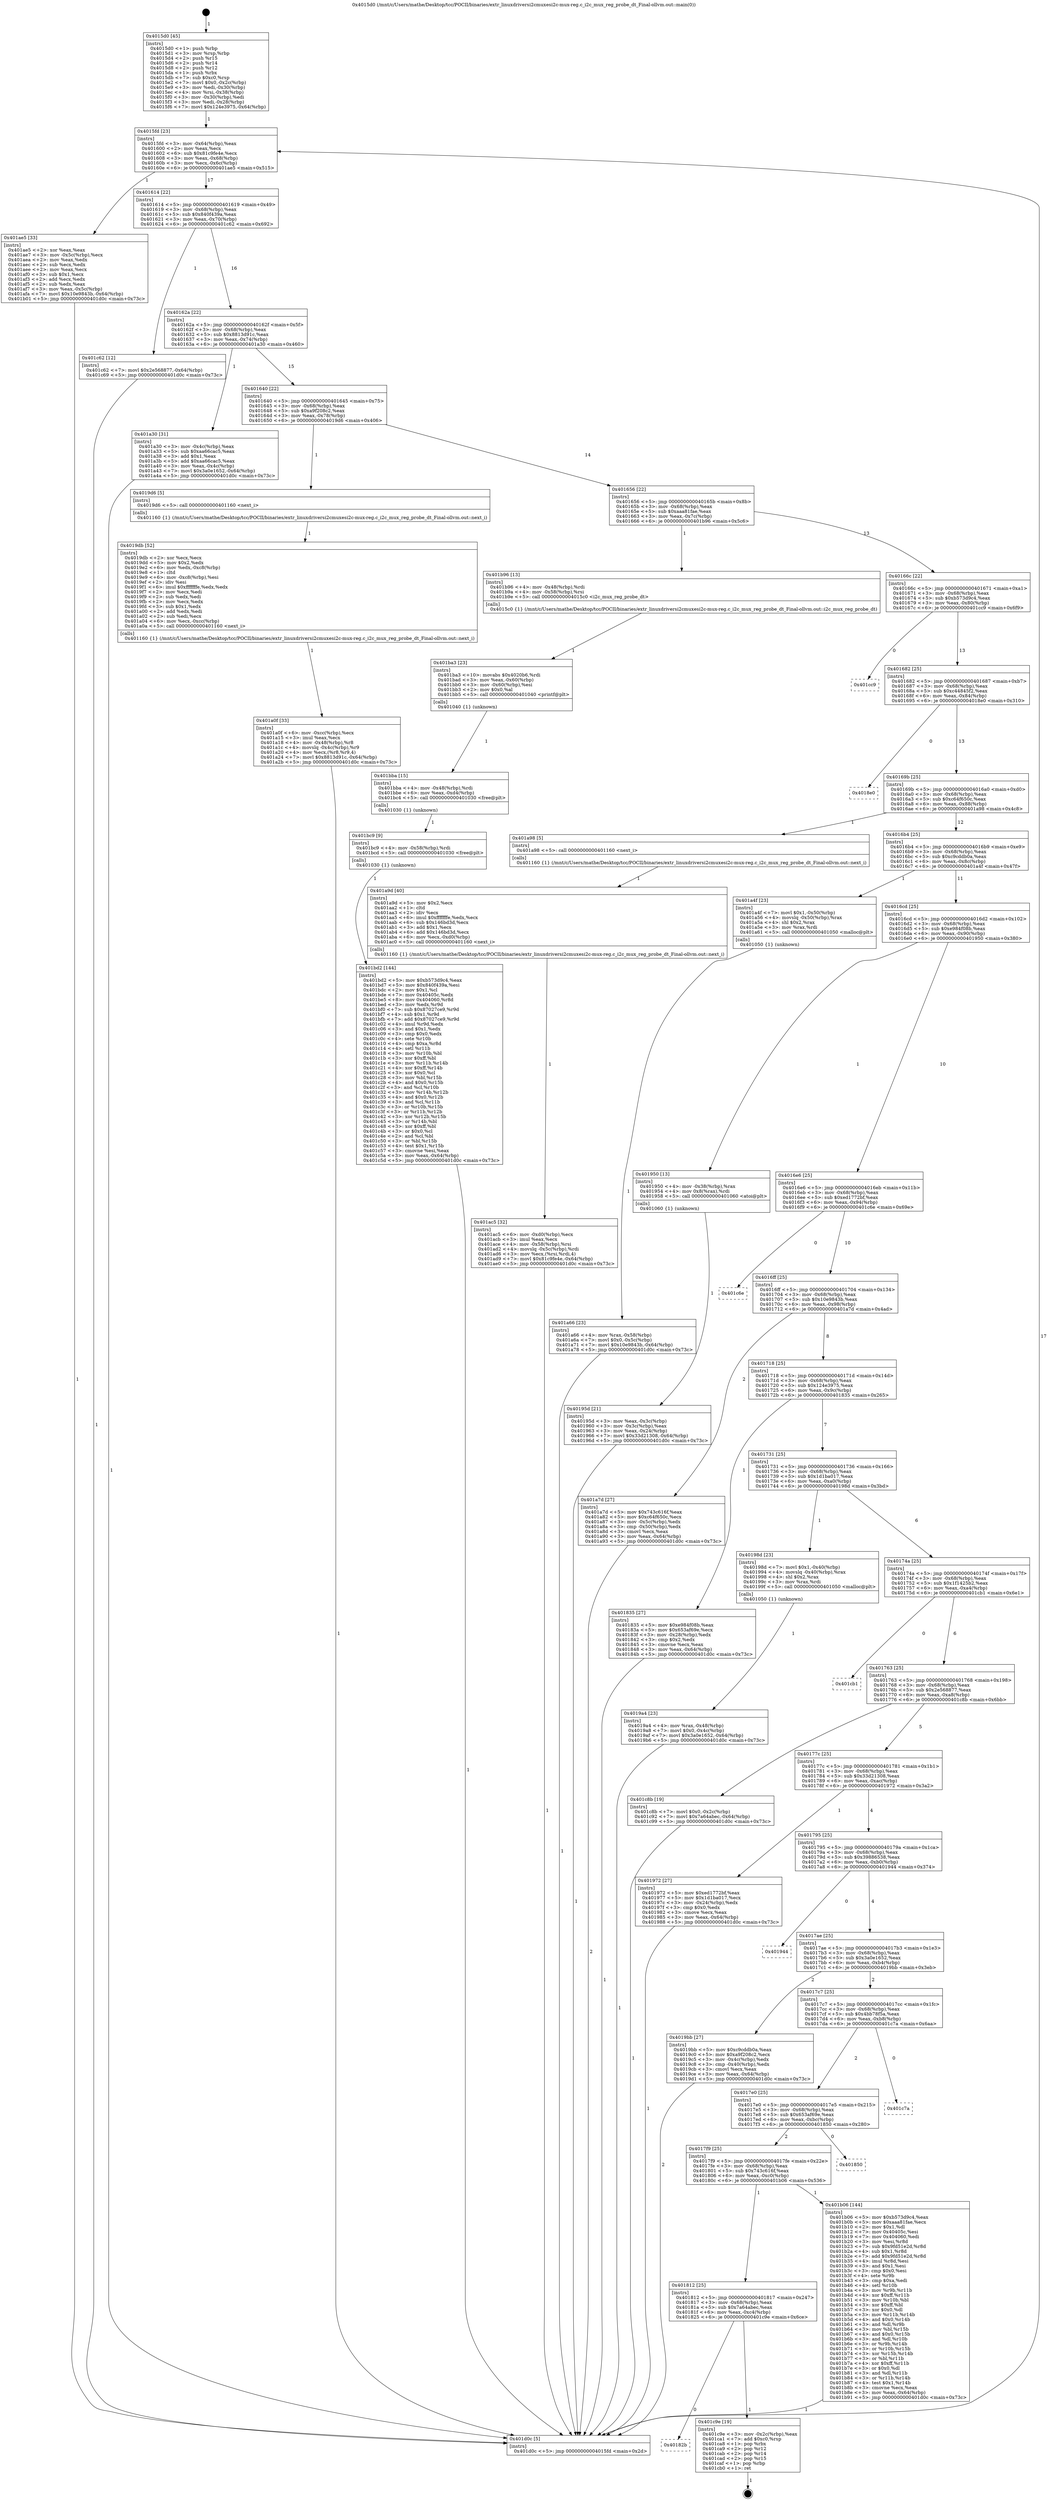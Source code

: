 digraph "0x4015d0" {
  label = "0x4015d0 (/mnt/c/Users/mathe/Desktop/tcc/POCII/binaries/extr_linuxdriversi2cmuxesi2c-mux-reg.c_i2c_mux_reg_probe_dt_Final-ollvm.out::main(0))"
  labelloc = "t"
  node[shape=record]

  Entry [label="",width=0.3,height=0.3,shape=circle,fillcolor=black,style=filled]
  "0x4015fd" [label="{
     0x4015fd [23]\l
     | [instrs]\l
     &nbsp;&nbsp;0x4015fd \<+3\>: mov -0x64(%rbp),%eax\l
     &nbsp;&nbsp;0x401600 \<+2\>: mov %eax,%ecx\l
     &nbsp;&nbsp;0x401602 \<+6\>: sub $0x81c9fe4e,%ecx\l
     &nbsp;&nbsp;0x401608 \<+3\>: mov %eax,-0x68(%rbp)\l
     &nbsp;&nbsp;0x40160b \<+3\>: mov %ecx,-0x6c(%rbp)\l
     &nbsp;&nbsp;0x40160e \<+6\>: je 0000000000401ae5 \<main+0x515\>\l
  }"]
  "0x401ae5" [label="{
     0x401ae5 [33]\l
     | [instrs]\l
     &nbsp;&nbsp;0x401ae5 \<+2\>: xor %eax,%eax\l
     &nbsp;&nbsp;0x401ae7 \<+3\>: mov -0x5c(%rbp),%ecx\l
     &nbsp;&nbsp;0x401aea \<+2\>: mov %eax,%edx\l
     &nbsp;&nbsp;0x401aec \<+2\>: sub %ecx,%edx\l
     &nbsp;&nbsp;0x401aee \<+2\>: mov %eax,%ecx\l
     &nbsp;&nbsp;0x401af0 \<+3\>: sub $0x1,%ecx\l
     &nbsp;&nbsp;0x401af3 \<+2\>: add %ecx,%edx\l
     &nbsp;&nbsp;0x401af5 \<+2\>: sub %edx,%eax\l
     &nbsp;&nbsp;0x401af7 \<+3\>: mov %eax,-0x5c(%rbp)\l
     &nbsp;&nbsp;0x401afa \<+7\>: movl $0x10e9843b,-0x64(%rbp)\l
     &nbsp;&nbsp;0x401b01 \<+5\>: jmp 0000000000401d0c \<main+0x73c\>\l
  }"]
  "0x401614" [label="{
     0x401614 [22]\l
     | [instrs]\l
     &nbsp;&nbsp;0x401614 \<+5\>: jmp 0000000000401619 \<main+0x49\>\l
     &nbsp;&nbsp;0x401619 \<+3\>: mov -0x68(%rbp),%eax\l
     &nbsp;&nbsp;0x40161c \<+5\>: sub $0x840f439a,%eax\l
     &nbsp;&nbsp;0x401621 \<+3\>: mov %eax,-0x70(%rbp)\l
     &nbsp;&nbsp;0x401624 \<+6\>: je 0000000000401c62 \<main+0x692\>\l
  }"]
  Exit [label="",width=0.3,height=0.3,shape=circle,fillcolor=black,style=filled,peripheries=2]
  "0x401c62" [label="{
     0x401c62 [12]\l
     | [instrs]\l
     &nbsp;&nbsp;0x401c62 \<+7\>: movl $0x2e568877,-0x64(%rbp)\l
     &nbsp;&nbsp;0x401c69 \<+5\>: jmp 0000000000401d0c \<main+0x73c\>\l
  }"]
  "0x40162a" [label="{
     0x40162a [22]\l
     | [instrs]\l
     &nbsp;&nbsp;0x40162a \<+5\>: jmp 000000000040162f \<main+0x5f\>\l
     &nbsp;&nbsp;0x40162f \<+3\>: mov -0x68(%rbp),%eax\l
     &nbsp;&nbsp;0x401632 \<+5\>: sub $0x8813d91c,%eax\l
     &nbsp;&nbsp;0x401637 \<+3\>: mov %eax,-0x74(%rbp)\l
     &nbsp;&nbsp;0x40163a \<+6\>: je 0000000000401a30 \<main+0x460\>\l
  }"]
  "0x40182b" [label="{
     0x40182b\l
  }", style=dashed]
  "0x401a30" [label="{
     0x401a30 [31]\l
     | [instrs]\l
     &nbsp;&nbsp;0x401a30 \<+3\>: mov -0x4c(%rbp),%eax\l
     &nbsp;&nbsp;0x401a33 \<+5\>: sub $0xaa66cac5,%eax\l
     &nbsp;&nbsp;0x401a38 \<+3\>: add $0x1,%eax\l
     &nbsp;&nbsp;0x401a3b \<+5\>: add $0xaa66cac5,%eax\l
     &nbsp;&nbsp;0x401a40 \<+3\>: mov %eax,-0x4c(%rbp)\l
     &nbsp;&nbsp;0x401a43 \<+7\>: movl $0x3a0e1652,-0x64(%rbp)\l
     &nbsp;&nbsp;0x401a4a \<+5\>: jmp 0000000000401d0c \<main+0x73c\>\l
  }"]
  "0x401640" [label="{
     0x401640 [22]\l
     | [instrs]\l
     &nbsp;&nbsp;0x401640 \<+5\>: jmp 0000000000401645 \<main+0x75\>\l
     &nbsp;&nbsp;0x401645 \<+3\>: mov -0x68(%rbp),%eax\l
     &nbsp;&nbsp;0x401648 \<+5\>: sub $0xa9f208c2,%eax\l
     &nbsp;&nbsp;0x40164d \<+3\>: mov %eax,-0x78(%rbp)\l
     &nbsp;&nbsp;0x401650 \<+6\>: je 00000000004019d6 \<main+0x406\>\l
  }"]
  "0x401c9e" [label="{
     0x401c9e [19]\l
     | [instrs]\l
     &nbsp;&nbsp;0x401c9e \<+3\>: mov -0x2c(%rbp),%eax\l
     &nbsp;&nbsp;0x401ca1 \<+7\>: add $0xc0,%rsp\l
     &nbsp;&nbsp;0x401ca8 \<+1\>: pop %rbx\l
     &nbsp;&nbsp;0x401ca9 \<+2\>: pop %r12\l
     &nbsp;&nbsp;0x401cab \<+2\>: pop %r14\l
     &nbsp;&nbsp;0x401cad \<+2\>: pop %r15\l
     &nbsp;&nbsp;0x401caf \<+1\>: pop %rbp\l
     &nbsp;&nbsp;0x401cb0 \<+1\>: ret\l
  }"]
  "0x4019d6" [label="{
     0x4019d6 [5]\l
     | [instrs]\l
     &nbsp;&nbsp;0x4019d6 \<+5\>: call 0000000000401160 \<next_i\>\l
     | [calls]\l
     &nbsp;&nbsp;0x401160 \{1\} (/mnt/c/Users/mathe/Desktop/tcc/POCII/binaries/extr_linuxdriversi2cmuxesi2c-mux-reg.c_i2c_mux_reg_probe_dt_Final-ollvm.out::next_i)\l
  }"]
  "0x401656" [label="{
     0x401656 [22]\l
     | [instrs]\l
     &nbsp;&nbsp;0x401656 \<+5\>: jmp 000000000040165b \<main+0x8b\>\l
     &nbsp;&nbsp;0x40165b \<+3\>: mov -0x68(%rbp),%eax\l
     &nbsp;&nbsp;0x40165e \<+5\>: sub $0xaaa81fae,%eax\l
     &nbsp;&nbsp;0x401663 \<+3\>: mov %eax,-0x7c(%rbp)\l
     &nbsp;&nbsp;0x401666 \<+6\>: je 0000000000401b96 \<main+0x5c6\>\l
  }"]
  "0x401bd2" [label="{
     0x401bd2 [144]\l
     | [instrs]\l
     &nbsp;&nbsp;0x401bd2 \<+5\>: mov $0xb573d9c4,%eax\l
     &nbsp;&nbsp;0x401bd7 \<+5\>: mov $0x840f439a,%esi\l
     &nbsp;&nbsp;0x401bdc \<+2\>: mov $0x1,%cl\l
     &nbsp;&nbsp;0x401bde \<+7\>: mov 0x40405c,%edx\l
     &nbsp;&nbsp;0x401be5 \<+8\>: mov 0x404060,%r8d\l
     &nbsp;&nbsp;0x401bed \<+3\>: mov %edx,%r9d\l
     &nbsp;&nbsp;0x401bf0 \<+7\>: sub $0x87027ce9,%r9d\l
     &nbsp;&nbsp;0x401bf7 \<+4\>: sub $0x1,%r9d\l
     &nbsp;&nbsp;0x401bfb \<+7\>: add $0x87027ce9,%r9d\l
     &nbsp;&nbsp;0x401c02 \<+4\>: imul %r9d,%edx\l
     &nbsp;&nbsp;0x401c06 \<+3\>: and $0x1,%edx\l
     &nbsp;&nbsp;0x401c09 \<+3\>: cmp $0x0,%edx\l
     &nbsp;&nbsp;0x401c0c \<+4\>: sete %r10b\l
     &nbsp;&nbsp;0x401c10 \<+4\>: cmp $0xa,%r8d\l
     &nbsp;&nbsp;0x401c14 \<+4\>: setl %r11b\l
     &nbsp;&nbsp;0x401c18 \<+3\>: mov %r10b,%bl\l
     &nbsp;&nbsp;0x401c1b \<+3\>: xor $0xff,%bl\l
     &nbsp;&nbsp;0x401c1e \<+3\>: mov %r11b,%r14b\l
     &nbsp;&nbsp;0x401c21 \<+4\>: xor $0xff,%r14b\l
     &nbsp;&nbsp;0x401c25 \<+3\>: xor $0x0,%cl\l
     &nbsp;&nbsp;0x401c28 \<+3\>: mov %bl,%r15b\l
     &nbsp;&nbsp;0x401c2b \<+4\>: and $0x0,%r15b\l
     &nbsp;&nbsp;0x401c2f \<+3\>: and %cl,%r10b\l
     &nbsp;&nbsp;0x401c32 \<+3\>: mov %r14b,%r12b\l
     &nbsp;&nbsp;0x401c35 \<+4\>: and $0x0,%r12b\l
     &nbsp;&nbsp;0x401c39 \<+3\>: and %cl,%r11b\l
     &nbsp;&nbsp;0x401c3c \<+3\>: or %r10b,%r15b\l
     &nbsp;&nbsp;0x401c3f \<+3\>: or %r11b,%r12b\l
     &nbsp;&nbsp;0x401c42 \<+3\>: xor %r12b,%r15b\l
     &nbsp;&nbsp;0x401c45 \<+3\>: or %r14b,%bl\l
     &nbsp;&nbsp;0x401c48 \<+3\>: xor $0xff,%bl\l
     &nbsp;&nbsp;0x401c4b \<+3\>: or $0x0,%cl\l
     &nbsp;&nbsp;0x401c4e \<+2\>: and %cl,%bl\l
     &nbsp;&nbsp;0x401c50 \<+3\>: or %bl,%r15b\l
     &nbsp;&nbsp;0x401c53 \<+4\>: test $0x1,%r15b\l
     &nbsp;&nbsp;0x401c57 \<+3\>: cmovne %esi,%eax\l
     &nbsp;&nbsp;0x401c5a \<+3\>: mov %eax,-0x64(%rbp)\l
     &nbsp;&nbsp;0x401c5d \<+5\>: jmp 0000000000401d0c \<main+0x73c\>\l
  }"]
  "0x401b96" [label="{
     0x401b96 [13]\l
     | [instrs]\l
     &nbsp;&nbsp;0x401b96 \<+4\>: mov -0x48(%rbp),%rdi\l
     &nbsp;&nbsp;0x401b9a \<+4\>: mov -0x58(%rbp),%rsi\l
     &nbsp;&nbsp;0x401b9e \<+5\>: call 00000000004015c0 \<i2c_mux_reg_probe_dt\>\l
     | [calls]\l
     &nbsp;&nbsp;0x4015c0 \{1\} (/mnt/c/Users/mathe/Desktop/tcc/POCII/binaries/extr_linuxdriversi2cmuxesi2c-mux-reg.c_i2c_mux_reg_probe_dt_Final-ollvm.out::i2c_mux_reg_probe_dt)\l
  }"]
  "0x40166c" [label="{
     0x40166c [22]\l
     | [instrs]\l
     &nbsp;&nbsp;0x40166c \<+5\>: jmp 0000000000401671 \<main+0xa1\>\l
     &nbsp;&nbsp;0x401671 \<+3\>: mov -0x68(%rbp),%eax\l
     &nbsp;&nbsp;0x401674 \<+5\>: sub $0xb573d9c4,%eax\l
     &nbsp;&nbsp;0x401679 \<+3\>: mov %eax,-0x80(%rbp)\l
     &nbsp;&nbsp;0x40167c \<+6\>: je 0000000000401cc9 \<main+0x6f9\>\l
  }"]
  "0x401bc9" [label="{
     0x401bc9 [9]\l
     | [instrs]\l
     &nbsp;&nbsp;0x401bc9 \<+4\>: mov -0x58(%rbp),%rdi\l
     &nbsp;&nbsp;0x401bcd \<+5\>: call 0000000000401030 \<free@plt\>\l
     | [calls]\l
     &nbsp;&nbsp;0x401030 \{1\} (unknown)\l
  }"]
  "0x401cc9" [label="{
     0x401cc9\l
  }", style=dashed]
  "0x401682" [label="{
     0x401682 [25]\l
     | [instrs]\l
     &nbsp;&nbsp;0x401682 \<+5\>: jmp 0000000000401687 \<main+0xb7\>\l
     &nbsp;&nbsp;0x401687 \<+3\>: mov -0x68(%rbp),%eax\l
     &nbsp;&nbsp;0x40168a \<+5\>: sub $0xc44845f2,%eax\l
     &nbsp;&nbsp;0x40168f \<+6\>: mov %eax,-0x84(%rbp)\l
     &nbsp;&nbsp;0x401695 \<+6\>: je 00000000004018e0 \<main+0x310\>\l
  }"]
  "0x401bba" [label="{
     0x401bba [15]\l
     | [instrs]\l
     &nbsp;&nbsp;0x401bba \<+4\>: mov -0x48(%rbp),%rdi\l
     &nbsp;&nbsp;0x401bbe \<+6\>: mov %eax,-0xd4(%rbp)\l
     &nbsp;&nbsp;0x401bc4 \<+5\>: call 0000000000401030 \<free@plt\>\l
     | [calls]\l
     &nbsp;&nbsp;0x401030 \{1\} (unknown)\l
  }"]
  "0x4018e0" [label="{
     0x4018e0\l
  }", style=dashed]
  "0x40169b" [label="{
     0x40169b [25]\l
     | [instrs]\l
     &nbsp;&nbsp;0x40169b \<+5\>: jmp 00000000004016a0 \<main+0xd0\>\l
     &nbsp;&nbsp;0x4016a0 \<+3\>: mov -0x68(%rbp),%eax\l
     &nbsp;&nbsp;0x4016a3 \<+5\>: sub $0xc64f650c,%eax\l
     &nbsp;&nbsp;0x4016a8 \<+6\>: mov %eax,-0x88(%rbp)\l
     &nbsp;&nbsp;0x4016ae \<+6\>: je 0000000000401a98 \<main+0x4c8\>\l
  }"]
  "0x401ba3" [label="{
     0x401ba3 [23]\l
     | [instrs]\l
     &nbsp;&nbsp;0x401ba3 \<+10\>: movabs $0x4020b6,%rdi\l
     &nbsp;&nbsp;0x401bad \<+3\>: mov %eax,-0x60(%rbp)\l
     &nbsp;&nbsp;0x401bb0 \<+3\>: mov -0x60(%rbp),%esi\l
     &nbsp;&nbsp;0x401bb3 \<+2\>: mov $0x0,%al\l
     &nbsp;&nbsp;0x401bb5 \<+5\>: call 0000000000401040 \<printf@plt\>\l
     | [calls]\l
     &nbsp;&nbsp;0x401040 \{1\} (unknown)\l
  }"]
  "0x401a98" [label="{
     0x401a98 [5]\l
     | [instrs]\l
     &nbsp;&nbsp;0x401a98 \<+5\>: call 0000000000401160 \<next_i\>\l
     | [calls]\l
     &nbsp;&nbsp;0x401160 \{1\} (/mnt/c/Users/mathe/Desktop/tcc/POCII/binaries/extr_linuxdriversi2cmuxesi2c-mux-reg.c_i2c_mux_reg_probe_dt_Final-ollvm.out::next_i)\l
  }"]
  "0x4016b4" [label="{
     0x4016b4 [25]\l
     | [instrs]\l
     &nbsp;&nbsp;0x4016b4 \<+5\>: jmp 00000000004016b9 \<main+0xe9\>\l
     &nbsp;&nbsp;0x4016b9 \<+3\>: mov -0x68(%rbp),%eax\l
     &nbsp;&nbsp;0x4016bc \<+5\>: sub $0xc9cddb0a,%eax\l
     &nbsp;&nbsp;0x4016c1 \<+6\>: mov %eax,-0x8c(%rbp)\l
     &nbsp;&nbsp;0x4016c7 \<+6\>: je 0000000000401a4f \<main+0x47f\>\l
  }"]
  "0x401812" [label="{
     0x401812 [25]\l
     | [instrs]\l
     &nbsp;&nbsp;0x401812 \<+5\>: jmp 0000000000401817 \<main+0x247\>\l
     &nbsp;&nbsp;0x401817 \<+3\>: mov -0x68(%rbp),%eax\l
     &nbsp;&nbsp;0x40181a \<+5\>: sub $0x7a64abec,%eax\l
     &nbsp;&nbsp;0x40181f \<+6\>: mov %eax,-0xc4(%rbp)\l
     &nbsp;&nbsp;0x401825 \<+6\>: je 0000000000401c9e \<main+0x6ce\>\l
  }"]
  "0x401a4f" [label="{
     0x401a4f [23]\l
     | [instrs]\l
     &nbsp;&nbsp;0x401a4f \<+7\>: movl $0x1,-0x50(%rbp)\l
     &nbsp;&nbsp;0x401a56 \<+4\>: movslq -0x50(%rbp),%rax\l
     &nbsp;&nbsp;0x401a5a \<+4\>: shl $0x2,%rax\l
     &nbsp;&nbsp;0x401a5e \<+3\>: mov %rax,%rdi\l
     &nbsp;&nbsp;0x401a61 \<+5\>: call 0000000000401050 \<malloc@plt\>\l
     | [calls]\l
     &nbsp;&nbsp;0x401050 \{1\} (unknown)\l
  }"]
  "0x4016cd" [label="{
     0x4016cd [25]\l
     | [instrs]\l
     &nbsp;&nbsp;0x4016cd \<+5\>: jmp 00000000004016d2 \<main+0x102\>\l
     &nbsp;&nbsp;0x4016d2 \<+3\>: mov -0x68(%rbp),%eax\l
     &nbsp;&nbsp;0x4016d5 \<+5\>: sub $0xe984f08b,%eax\l
     &nbsp;&nbsp;0x4016da \<+6\>: mov %eax,-0x90(%rbp)\l
     &nbsp;&nbsp;0x4016e0 \<+6\>: je 0000000000401950 \<main+0x380\>\l
  }"]
  "0x401b06" [label="{
     0x401b06 [144]\l
     | [instrs]\l
     &nbsp;&nbsp;0x401b06 \<+5\>: mov $0xb573d9c4,%eax\l
     &nbsp;&nbsp;0x401b0b \<+5\>: mov $0xaaa81fae,%ecx\l
     &nbsp;&nbsp;0x401b10 \<+2\>: mov $0x1,%dl\l
     &nbsp;&nbsp;0x401b12 \<+7\>: mov 0x40405c,%esi\l
     &nbsp;&nbsp;0x401b19 \<+7\>: mov 0x404060,%edi\l
     &nbsp;&nbsp;0x401b20 \<+3\>: mov %esi,%r8d\l
     &nbsp;&nbsp;0x401b23 \<+7\>: sub $0x9fd51e2d,%r8d\l
     &nbsp;&nbsp;0x401b2a \<+4\>: sub $0x1,%r8d\l
     &nbsp;&nbsp;0x401b2e \<+7\>: add $0x9fd51e2d,%r8d\l
     &nbsp;&nbsp;0x401b35 \<+4\>: imul %r8d,%esi\l
     &nbsp;&nbsp;0x401b39 \<+3\>: and $0x1,%esi\l
     &nbsp;&nbsp;0x401b3c \<+3\>: cmp $0x0,%esi\l
     &nbsp;&nbsp;0x401b3f \<+4\>: sete %r9b\l
     &nbsp;&nbsp;0x401b43 \<+3\>: cmp $0xa,%edi\l
     &nbsp;&nbsp;0x401b46 \<+4\>: setl %r10b\l
     &nbsp;&nbsp;0x401b4a \<+3\>: mov %r9b,%r11b\l
     &nbsp;&nbsp;0x401b4d \<+4\>: xor $0xff,%r11b\l
     &nbsp;&nbsp;0x401b51 \<+3\>: mov %r10b,%bl\l
     &nbsp;&nbsp;0x401b54 \<+3\>: xor $0xff,%bl\l
     &nbsp;&nbsp;0x401b57 \<+3\>: xor $0x0,%dl\l
     &nbsp;&nbsp;0x401b5a \<+3\>: mov %r11b,%r14b\l
     &nbsp;&nbsp;0x401b5d \<+4\>: and $0x0,%r14b\l
     &nbsp;&nbsp;0x401b61 \<+3\>: and %dl,%r9b\l
     &nbsp;&nbsp;0x401b64 \<+3\>: mov %bl,%r15b\l
     &nbsp;&nbsp;0x401b67 \<+4\>: and $0x0,%r15b\l
     &nbsp;&nbsp;0x401b6b \<+3\>: and %dl,%r10b\l
     &nbsp;&nbsp;0x401b6e \<+3\>: or %r9b,%r14b\l
     &nbsp;&nbsp;0x401b71 \<+3\>: or %r10b,%r15b\l
     &nbsp;&nbsp;0x401b74 \<+3\>: xor %r15b,%r14b\l
     &nbsp;&nbsp;0x401b77 \<+3\>: or %bl,%r11b\l
     &nbsp;&nbsp;0x401b7a \<+4\>: xor $0xff,%r11b\l
     &nbsp;&nbsp;0x401b7e \<+3\>: or $0x0,%dl\l
     &nbsp;&nbsp;0x401b81 \<+3\>: and %dl,%r11b\l
     &nbsp;&nbsp;0x401b84 \<+3\>: or %r11b,%r14b\l
     &nbsp;&nbsp;0x401b87 \<+4\>: test $0x1,%r14b\l
     &nbsp;&nbsp;0x401b8b \<+3\>: cmovne %ecx,%eax\l
     &nbsp;&nbsp;0x401b8e \<+3\>: mov %eax,-0x64(%rbp)\l
     &nbsp;&nbsp;0x401b91 \<+5\>: jmp 0000000000401d0c \<main+0x73c\>\l
  }"]
  "0x401950" [label="{
     0x401950 [13]\l
     | [instrs]\l
     &nbsp;&nbsp;0x401950 \<+4\>: mov -0x38(%rbp),%rax\l
     &nbsp;&nbsp;0x401954 \<+4\>: mov 0x8(%rax),%rdi\l
     &nbsp;&nbsp;0x401958 \<+5\>: call 0000000000401060 \<atoi@plt\>\l
     | [calls]\l
     &nbsp;&nbsp;0x401060 \{1\} (unknown)\l
  }"]
  "0x4016e6" [label="{
     0x4016e6 [25]\l
     | [instrs]\l
     &nbsp;&nbsp;0x4016e6 \<+5\>: jmp 00000000004016eb \<main+0x11b\>\l
     &nbsp;&nbsp;0x4016eb \<+3\>: mov -0x68(%rbp),%eax\l
     &nbsp;&nbsp;0x4016ee \<+5\>: sub $0xed1772bf,%eax\l
     &nbsp;&nbsp;0x4016f3 \<+6\>: mov %eax,-0x94(%rbp)\l
     &nbsp;&nbsp;0x4016f9 \<+6\>: je 0000000000401c6e \<main+0x69e\>\l
  }"]
  "0x4017f9" [label="{
     0x4017f9 [25]\l
     | [instrs]\l
     &nbsp;&nbsp;0x4017f9 \<+5\>: jmp 00000000004017fe \<main+0x22e\>\l
     &nbsp;&nbsp;0x4017fe \<+3\>: mov -0x68(%rbp),%eax\l
     &nbsp;&nbsp;0x401801 \<+5\>: sub $0x743c616f,%eax\l
     &nbsp;&nbsp;0x401806 \<+6\>: mov %eax,-0xc0(%rbp)\l
     &nbsp;&nbsp;0x40180c \<+6\>: je 0000000000401b06 \<main+0x536\>\l
  }"]
  "0x401c6e" [label="{
     0x401c6e\l
  }", style=dashed]
  "0x4016ff" [label="{
     0x4016ff [25]\l
     | [instrs]\l
     &nbsp;&nbsp;0x4016ff \<+5\>: jmp 0000000000401704 \<main+0x134\>\l
     &nbsp;&nbsp;0x401704 \<+3\>: mov -0x68(%rbp),%eax\l
     &nbsp;&nbsp;0x401707 \<+5\>: sub $0x10e9843b,%eax\l
     &nbsp;&nbsp;0x40170c \<+6\>: mov %eax,-0x98(%rbp)\l
     &nbsp;&nbsp;0x401712 \<+6\>: je 0000000000401a7d \<main+0x4ad\>\l
  }"]
  "0x401850" [label="{
     0x401850\l
  }", style=dashed]
  "0x401a7d" [label="{
     0x401a7d [27]\l
     | [instrs]\l
     &nbsp;&nbsp;0x401a7d \<+5\>: mov $0x743c616f,%eax\l
     &nbsp;&nbsp;0x401a82 \<+5\>: mov $0xc64f650c,%ecx\l
     &nbsp;&nbsp;0x401a87 \<+3\>: mov -0x5c(%rbp),%edx\l
     &nbsp;&nbsp;0x401a8a \<+3\>: cmp -0x50(%rbp),%edx\l
     &nbsp;&nbsp;0x401a8d \<+3\>: cmovl %ecx,%eax\l
     &nbsp;&nbsp;0x401a90 \<+3\>: mov %eax,-0x64(%rbp)\l
     &nbsp;&nbsp;0x401a93 \<+5\>: jmp 0000000000401d0c \<main+0x73c\>\l
  }"]
  "0x401718" [label="{
     0x401718 [25]\l
     | [instrs]\l
     &nbsp;&nbsp;0x401718 \<+5\>: jmp 000000000040171d \<main+0x14d\>\l
     &nbsp;&nbsp;0x40171d \<+3\>: mov -0x68(%rbp),%eax\l
     &nbsp;&nbsp;0x401720 \<+5\>: sub $0x124e3975,%eax\l
     &nbsp;&nbsp;0x401725 \<+6\>: mov %eax,-0x9c(%rbp)\l
     &nbsp;&nbsp;0x40172b \<+6\>: je 0000000000401835 \<main+0x265\>\l
  }"]
  "0x4017e0" [label="{
     0x4017e0 [25]\l
     | [instrs]\l
     &nbsp;&nbsp;0x4017e0 \<+5\>: jmp 00000000004017e5 \<main+0x215\>\l
     &nbsp;&nbsp;0x4017e5 \<+3\>: mov -0x68(%rbp),%eax\l
     &nbsp;&nbsp;0x4017e8 \<+5\>: sub $0x653af69e,%eax\l
     &nbsp;&nbsp;0x4017ed \<+6\>: mov %eax,-0xbc(%rbp)\l
     &nbsp;&nbsp;0x4017f3 \<+6\>: je 0000000000401850 \<main+0x280\>\l
  }"]
  "0x401835" [label="{
     0x401835 [27]\l
     | [instrs]\l
     &nbsp;&nbsp;0x401835 \<+5\>: mov $0xe984f08b,%eax\l
     &nbsp;&nbsp;0x40183a \<+5\>: mov $0x653af69e,%ecx\l
     &nbsp;&nbsp;0x40183f \<+3\>: mov -0x28(%rbp),%edx\l
     &nbsp;&nbsp;0x401842 \<+3\>: cmp $0x2,%edx\l
     &nbsp;&nbsp;0x401845 \<+3\>: cmovne %ecx,%eax\l
     &nbsp;&nbsp;0x401848 \<+3\>: mov %eax,-0x64(%rbp)\l
     &nbsp;&nbsp;0x40184b \<+5\>: jmp 0000000000401d0c \<main+0x73c\>\l
  }"]
  "0x401731" [label="{
     0x401731 [25]\l
     | [instrs]\l
     &nbsp;&nbsp;0x401731 \<+5\>: jmp 0000000000401736 \<main+0x166\>\l
     &nbsp;&nbsp;0x401736 \<+3\>: mov -0x68(%rbp),%eax\l
     &nbsp;&nbsp;0x401739 \<+5\>: sub $0x1d1ba017,%eax\l
     &nbsp;&nbsp;0x40173e \<+6\>: mov %eax,-0xa0(%rbp)\l
     &nbsp;&nbsp;0x401744 \<+6\>: je 000000000040198d \<main+0x3bd\>\l
  }"]
  "0x401d0c" [label="{
     0x401d0c [5]\l
     | [instrs]\l
     &nbsp;&nbsp;0x401d0c \<+5\>: jmp 00000000004015fd \<main+0x2d\>\l
  }"]
  "0x4015d0" [label="{
     0x4015d0 [45]\l
     | [instrs]\l
     &nbsp;&nbsp;0x4015d0 \<+1\>: push %rbp\l
     &nbsp;&nbsp;0x4015d1 \<+3\>: mov %rsp,%rbp\l
     &nbsp;&nbsp;0x4015d4 \<+2\>: push %r15\l
     &nbsp;&nbsp;0x4015d6 \<+2\>: push %r14\l
     &nbsp;&nbsp;0x4015d8 \<+2\>: push %r12\l
     &nbsp;&nbsp;0x4015da \<+1\>: push %rbx\l
     &nbsp;&nbsp;0x4015db \<+7\>: sub $0xc0,%rsp\l
     &nbsp;&nbsp;0x4015e2 \<+7\>: movl $0x0,-0x2c(%rbp)\l
     &nbsp;&nbsp;0x4015e9 \<+3\>: mov %edi,-0x30(%rbp)\l
     &nbsp;&nbsp;0x4015ec \<+4\>: mov %rsi,-0x38(%rbp)\l
     &nbsp;&nbsp;0x4015f0 \<+3\>: mov -0x30(%rbp),%edi\l
     &nbsp;&nbsp;0x4015f3 \<+3\>: mov %edi,-0x28(%rbp)\l
     &nbsp;&nbsp;0x4015f6 \<+7\>: movl $0x124e3975,-0x64(%rbp)\l
  }"]
  "0x40195d" [label="{
     0x40195d [21]\l
     | [instrs]\l
     &nbsp;&nbsp;0x40195d \<+3\>: mov %eax,-0x3c(%rbp)\l
     &nbsp;&nbsp;0x401960 \<+3\>: mov -0x3c(%rbp),%eax\l
     &nbsp;&nbsp;0x401963 \<+3\>: mov %eax,-0x24(%rbp)\l
     &nbsp;&nbsp;0x401966 \<+7\>: movl $0x33d21308,-0x64(%rbp)\l
     &nbsp;&nbsp;0x40196d \<+5\>: jmp 0000000000401d0c \<main+0x73c\>\l
  }"]
  "0x401c7a" [label="{
     0x401c7a\l
  }", style=dashed]
  "0x40198d" [label="{
     0x40198d [23]\l
     | [instrs]\l
     &nbsp;&nbsp;0x40198d \<+7\>: movl $0x1,-0x40(%rbp)\l
     &nbsp;&nbsp;0x401994 \<+4\>: movslq -0x40(%rbp),%rax\l
     &nbsp;&nbsp;0x401998 \<+4\>: shl $0x2,%rax\l
     &nbsp;&nbsp;0x40199c \<+3\>: mov %rax,%rdi\l
     &nbsp;&nbsp;0x40199f \<+5\>: call 0000000000401050 \<malloc@plt\>\l
     | [calls]\l
     &nbsp;&nbsp;0x401050 \{1\} (unknown)\l
  }"]
  "0x40174a" [label="{
     0x40174a [25]\l
     | [instrs]\l
     &nbsp;&nbsp;0x40174a \<+5\>: jmp 000000000040174f \<main+0x17f\>\l
     &nbsp;&nbsp;0x40174f \<+3\>: mov -0x68(%rbp),%eax\l
     &nbsp;&nbsp;0x401752 \<+5\>: sub $0x1f1425b2,%eax\l
     &nbsp;&nbsp;0x401757 \<+6\>: mov %eax,-0xa4(%rbp)\l
     &nbsp;&nbsp;0x40175d \<+6\>: je 0000000000401cb1 \<main+0x6e1\>\l
  }"]
  "0x401ac5" [label="{
     0x401ac5 [32]\l
     | [instrs]\l
     &nbsp;&nbsp;0x401ac5 \<+6\>: mov -0xd0(%rbp),%ecx\l
     &nbsp;&nbsp;0x401acb \<+3\>: imul %eax,%ecx\l
     &nbsp;&nbsp;0x401ace \<+4\>: mov -0x58(%rbp),%rsi\l
     &nbsp;&nbsp;0x401ad2 \<+4\>: movslq -0x5c(%rbp),%rdi\l
     &nbsp;&nbsp;0x401ad6 \<+3\>: mov %ecx,(%rsi,%rdi,4)\l
     &nbsp;&nbsp;0x401ad9 \<+7\>: movl $0x81c9fe4e,-0x64(%rbp)\l
     &nbsp;&nbsp;0x401ae0 \<+5\>: jmp 0000000000401d0c \<main+0x73c\>\l
  }"]
  "0x401cb1" [label="{
     0x401cb1\l
  }", style=dashed]
  "0x401763" [label="{
     0x401763 [25]\l
     | [instrs]\l
     &nbsp;&nbsp;0x401763 \<+5\>: jmp 0000000000401768 \<main+0x198\>\l
     &nbsp;&nbsp;0x401768 \<+3\>: mov -0x68(%rbp),%eax\l
     &nbsp;&nbsp;0x40176b \<+5\>: sub $0x2e568877,%eax\l
     &nbsp;&nbsp;0x401770 \<+6\>: mov %eax,-0xa8(%rbp)\l
     &nbsp;&nbsp;0x401776 \<+6\>: je 0000000000401c8b \<main+0x6bb\>\l
  }"]
  "0x401a9d" [label="{
     0x401a9d [40]\l
     | [instrs]\l
     &nbsp;&nbsp;0x401a9d \<+5\>: mov $0x2,%ecx\l
     &nbsp;&nbsp;0x401aa2 \<+1\>: cltd\l
     &nbsp;&nbsp;0x401aa3 \<+2\>: idiv %ecx\l
     &nbsp;&nbsp;0x401aa5 \<+6\>: imul $0xfffffffe,%edx,%ecx\l
     &nbsp;&nbsp;0x401aab \<+6\>: sub $0x146bd3d,%ecx\l
     &nbsp;&nbsp;0x401ab1 \<+3\>: add $0x1,%ecx\l
     &nbsp;&nbsp;0x401ab4 \<+6\>: add $0x146bd3d,%ecx\l
     &nbsp;&nbsp;0x401aba \<+6\>: mov %ecx,-0xd0(%rbp)\l
     &nbsp;&nbsp;0x401ac0 \<+5\>: call 0000000000401160 \<next_i\>\l
     | [calls]\l
     &nbsp;&nbsp;0x401160 \{1\} (/mnt/c/Users/mathe/Desktop/tcc/POCII/binaries/extr_linuxdriversi2cmuxesi2c-mux-reg.c_i2c_mux_reg_probe_dt_Final-ollvm.out::next_i)\l
  }"]
  "0x401c8b" [label="{
     0x401c8b [19]\l
     | [instrs]\l
     &nbsp;&nbsp;0x401c8b \<+7\>: movl $0x0,-0x2c(%rbp)\l
     &nbsp;&nbsp;0x401c92 \<+7\>: movl $0x7a64abec,-0x64(%rbp)\l
     &nbsp;&nbsp;0x401c99 \<+5\>: jmp 0000000000401d0c \<main+0x73c\>\l
  }"]
  "0x40177c" [label="{
     0x40177c [25]\l
     | [instrs]\l
     &nbsp;&nbsp;0x40177c \<+5\>: jmp 0000000000401781 \<main+0x1b1\>\l
     &nbsp;&nbsp;0x401781 \<+3\>: mov -0x68(%rbp),%eax\l
     &nbsp;&nbsp;0x401784 \<+5\>: sub $0x33d21308,%eax\l
     &nbsp;&nbsp;0x401789 \<+6\>: mov %eax,-0xac(%rbp)\l
     &nbsp;&nbsp;0x40178f \<+6\>: je 0000000000401972 \<main+0x3a2\>\l
  }"]
  "0x401a66" [label="{
     0x401a66 [23]\l
     | [instrs]\l
     &nbsp;&nbsp;0x401a66 \<+4\>: mov %rax,-0x58(%rbp)\l
     &nbsp;&nbsp;0x401a6a \<+7\>: movl $0x0,-0x5c(%rbp)\l
     &nbsp;&nbsp;0x401a71 \<+7\>: movl $0x10e9843b,-0x64(%rbp)\l
     &nbsp;&nbsp;0x401a78 \<+5\>: jmp 0000000000401d0c \<main+0x73c\>\l
  }"]
  "0x401972" [label="{
     0x401972 [27]\l
     | [instrs]\l
     &nbsp;&nbsp;0x401972 \<+5\>: mov $0xed1772bf,%eax\l
     &nbsp;&nbsp;0x401977 \<+5\>: mov $0x1d1ba017,%ecx\l
     &nbsp;&nbsp;0x40197c \<+3\>: mov -0x24(%rbp),%edx\l
     &nbsp;&nbsp;0x40197f \<+3\>: cmp $0x0,%edx\l
     &nbsp;&nbsp;0x401982 \<+3\>: cmove %ecx,%eax\l
     &nbsp;&nbsp;0x401985 \<+3\>: mov %eax,-0x64(%rbp)\l
     &nbsp;&nbsp;0x401988 \<+5\>: jmp 0000000000401d0c \<main+0x73c\>\l
  }"]
  "0x401795" [label="{
     0x401795 [25]\l
     | [instrs]\l
     &nbsp;&nbsp;0x401795 \<+5\>: jmp 000000000040179a \<main+0x1ca\>\l
     &nbsp;&nbsp;0x40179a \<+3\>: mov -0x68(%rbp),%eax\l
     &nbsp;&nbsp;0x40179d \<+5\>: sub $0x39886538,%eax\l
     &nbsp;&nbsp;0x4017a2 \<+6\>: mov %eax,-0xb0(%rbp)\l
     &nbsp;&nbsp;0x4017a8 \<+6\>: je 0000000000401944 \<main+0x374\>\l
  }"]
  "0x4019a4" [label="{
     0x4019a4 [23]\l
     | [instrs]\l
     &nbsp;&nbsp;0x4019a4 \<+4\>: mov %rax,-0x48(%rbp)\l
     &nbsp;&nbsp;0x4019a8 \<+7\>: movl $0x0,-0x4c(%rbp)\l
     &nbsp;&nbsp;0x4019af \<+7\>: movl $0x3a0e1652,-0x64(%rbp)\l
     &nbsp;&nbsp;0x4019b6 \<+5\>: jmp 0000000000401d0c \<main+0x73c\>\l
  }"]
  "0x401a0f" [label="{
     0x401a0f [33]\l
     | [instrs]\l
     &nbsp;&nbsp;0x401a0f \<+6\>: mov -0xcc(%rbp),%ecx\l
     &nbsp;&nbsp;0x401a15 \<+3\>: imul %eax,%ecx\l
     &nbsp;&nbsp;0x401a18 \<+4\>: mov -0x48(%rbp),%r8\l
     &nbsp;&nbsp;0x401a1c \<+4\>: movslq -0x4c(%rbp),%r9\l
     &nbsp;&nbsp;0x401a20 \<+4\>: mov %ecx,(%r8,%r9,4)\l
     &nbsp;&nbsp;0x401a24 \<+7\>: movl $0x8813d91c,-0x64(%rbp)\l
     &nbsp;&nbsp;0x401a2b \<+5\>: jmp 0000000000401d0c \<main+0x73c\>\l
  }"]
  "0x401944" [label="{
     0x401944\l
  }", style=dashed]
  "0x4017ae" [label="{
     0x4017ae [25]\l
     | [instrs]\l
     &nbsp;&nbsp;0x4017ae \<+5\>: jmp 00000000004017b3 \<main+0x1e3\>\l
     &nbsp;&nbsp;0x4017b3 \<+3\>: mov -0x68(%rbp),%eax\l
     &nbsp;&nbsp;0x4017b6 \<+5\>: sub $0x3a0e1652,%eax\l
     &nbsp;&nbsp;0x4017bb \<+6\>: mov %eax,-0xb4(%rbp)\l
     &nbsp;&nbsp;0x4017c1 \<+6\>: je 00000000004019bb \<main+0x3eb\>\l
  }"]
  "0x4019db" [label="{
     0x4019db [52]\l
     | [instrs]\l
     &nbsp;&nbsp;0x4019db \<+2\>: xor %ecx,%ecx\l
     &nbsp;&nbsp;0x4019dd \<+5\>: mov $0x2,%edx\l
     &nbsp;&nbsp;0x4019e2 \<+6\>: mov %edx,-0xc8(%rbp)\l
     &nbsp;&nbsp;0x4019e8 \<+1\>: cltd\l
     &nbsp;&nbsp;0x4019e9 \<+6\>: mov -0xc8(%rbp),%esi\l
     &nbsp;&nbsp;0x4019ef \<+2\>: idiv %esi\l
     &nbsp;&nbsp;0x4019f1 \<+6\>: imul $0xfffffffe,%edx,%edx\l
     &nbsp;&nbsp;0x4019f7 \<+2\>: mov %ecx,%edi\l
     &nbsp;&nbsp;0x4019f9 \<+2\>: sub %edx,%edi\l
     &nbsp;&nbsp;0x4019fb \<+2\>: mov %ecx,%edx\l
     &nbsp;&nbsp;0x4019fd \<+3\>: sub $0x1,%edx\l
     &nbsp;&nbsp;0x401a00 \<+2\>: add %edx,%edi\l
     &nbsp;&nbsp;0x401a02 \<+2\>: sub %edi,%ecx\l
     &nbsp;&nbsp;0x401a04 \<+6\>: mov %ecx,-0xcc(%rbp)\l
     &nbsp;&nbsp;0x401a0a \<+5\>: call 0000000000401160 \<next_i\>\l
     | [calls]\l
     &nbsp;&nbsp;0x401160 \{1\} (/mnt/c/Users/mathe/Desktop/tcc/POCII/binaries/extr_linuxdriversi2cmuxesi2c-mux-reg.c_i2c_mux_reg_probe_dt_Final-ollvm.out::next_i)\l
  }"]
  "0x4019bb" [label="{
     0x4019bb [27]\l
     | [instrs]\l
     &nbsp;&nbsp;0x4019bb \<+5\>: mov $0xc9cddb0a,%eax\l
     &nbsp;&nbsp;0x4019c0 \<+5\>: mov $0xa9f208c2,%ecx\l
     &nbsp;&nbsp;0x4019c5 \<+3\>: mov -0x4c(%rbp),%edx\l
     &nbsp;&nbsp;0x4019c8 \<+3\>: cmp -0x40(%rbp),%edx\l
     &nbsp;&nbsp;0x4019cb \<+3\>: cmovl %ecx,%eax\l
     &nbsp;&nbsp;0x4019ce \<+3\>: mov %eax,-0x64(%rbp)\l
     &nbsp;&nbsp;0x4019d1 \<+5\>: jmp 0000000000401d0c \<main+0x73c\>\l
  }"]
  "0x4017c7" [label="{
     0x4017c7 [25]\l
     | [instrs]\l
     &nbsp;&nbsp;0x4017c7 \<+5\>: jmp 00000000004017cc \<main+0x1fc\>\l
     &nbsp;&nbsp;0x4017cc \<+3\>: mov -0x68(%rbp),%eax\l
     &nbsp;&nbsp;0x4017cf \<+5\>: sub $0x4bb78f5a,%eax\l
     &nbsp;&nbsp;0x4017d4 \<+6\>: mov %eax,-0xb8(%rbp)\l
     &nbsp;&nbsp;0x4017da \<+6\>: je 0000000000401c7a \<main+0x6aa\>\l
  }"]
  Entry -> "0x4015d0" [label=" 1"]
  "0x4015fd" -> "0x401ae5" [label=" 1"]
  "0x4015fd" -> "0x401614" [label=" 17"]
  "0x401c9e" -> Exit [label=" 1"]
  "0x401614" -> "0x401c62" [label=" 1"]
  "0x401614" -> "0x40162a" [label=" 16"]
  "0x401812" -> "0x40182b" [label=" 0"]
  "0x40162a" -> "0x401a30" [label=" 1"]
  "0x40162a" -> "0x401640" [label=" 15"]
  "0x401812" -> "0x401c9e" [label=" 1"]
  "0x401640" -> "0x4019d6" [label=" 1"]
  "0x401640" -> "0x401656" [label=" 14"]
  "0x401c8b" -> "0x401d0c" [label=" 1"]
  "0x401656" -> "0x401b96" [label=" 1"]
  "0x401656" -> "0x40166c" [label=" 13"]
  "0x401c62" -> "0x401d0c" [label=" 1"]
  "0x40166c" -> "0x401cc9" [label=" 0"]
  "0x40166c" -> "0x401682" [label=" 13"]
  "0x401bd2" -> "0x401d0c" [label=" 1"]
  "0x401682" -> "0x4018e0" [label=" 0"]
  "0x401682" -> "0x40169b" [label=" 13"]
  "0x401bc9" -> "0x401bd2" [label=" 1"]
  "0x40169b" -> "0x401a98" [label=" 1"]
  "0x40169b" -> "0x4016b4" [label=" 12"]
  "0x401bba" -> "0x401bc9" [label=" 1"]
  "0x4016b4" -> "0x401a4f" [label=" 1"]
  "0x4016b4" -> "0x4016cd" [label=" 11"]
  "0x401ba3" -> "0x401bba" [label=" 1"]
  "0x4016cd" -> "0x401950" [label=" 1"]
  "0x4016cd" -> "0x4016e6" [label=" 10"]
  "0x401b96" -> "0x401ba3" [label=" 1"]
  "0x4016e6" -> "0x401c6e" [label=" 0"]
  "0x4016e6" -> "0x4016ff" [label=" 10"]
  "0x4017f9" -> "0x401812" [label=" 1"]
  "0x4016ff" -> "0x401a7d" [label=" 2"]
  "0x4016ff" -> "0x401718" [label=" 8"]
  "0x4017f9" -> "0x401b06" [label=" 1"]
  "0x401718" -> "0x401835" [label=" 1"]
  "0x401718" -> "0x401731" [label=" 7"]
  "0x401835" -> "0x401d0c" [label=" 1"]
  "0x4015d0" -> "0x4015fd" [label=" 1"]
  "0x401d0c" -> "0x4015fd" [label=" 17"]
  "0x401950" -> "0x40195d" [label=" 1"]
  "0x40195d" -> "0x401d0c" [label=" 1"]
  "0x4017e0" -> "0x4017f9" [label=" 2"]
  "0x401731" -> "0x40198d" [label=" 1"]
  "0x401731" -> "0x40174a" [label=" 6"]
  "0x4017e0" -> "0x401850" [label=" 0"]
  "0x40174a" -> "0x401cb1" [label=" 0"]
  "0x40174a" -> "0x401763" [label=" 6"]
  "0x4017c7" -> "0x4017e0" [label=" 2"]
  "0x401763" -> "0x401c8b" [label=" 1"]
  "0x401763" -> "0x40177c" [label=" 5"]
  "0x4017c7" -> "0x401c7a" [label=" 0"]
  "0x40177c" -> "0x401972" [label=" 1"]
  "0x40177c" -> "0x401795" [label=" 4"]
  "0x401972" -> "0x401d0c" [label=" 1"]
  "0x40198d" -> "0x4019a4" [label=" 1"]
  "0x4019a4" -> "0x401d0c" [label=" 1"]
  "0x401b06" -> "0x401d0c" [label=" 1"]
  "0x401795" -> "0x401944" [label=" 0"]
  "0x401795" -> "0x4017ae" [label=" 4"]
  "0x401ae5" -> "0x401d0c" [label=" 1"]
  "0x4017ae" -> "0x4019bb" [label=" 2"]
  "0x4017ae" -> "0x4017c7" [label=" 2"]
  "0x4019bb" -> "0x401d0c" [label=" 2"]
  "0x4019d6" -> "0x4019db" [label=" 1"]
  "0x4019db" -> "0x401a0f" [label=" 1"]
  "0x401a0f" -> "0x401d0c" [label=" 1"]
  "0x401a30" -> "0x401d0c" [label=" 1"]
  "0x401a4f" -> "0x401a66" [label=" 1"]
  "0x401a66" -> "0x401d0c" [label=" 1"]
  "0x401a7d" -> "0x401d0c" [label=" 2"]
  "0x401a98" -> "0x401a9d" [label=" 1"]
  "0x401a9d" -> "0x401ac5" [label=" 1"]
  "0x401ac5" -> "0x401d0c" [label=" 1"]
}
